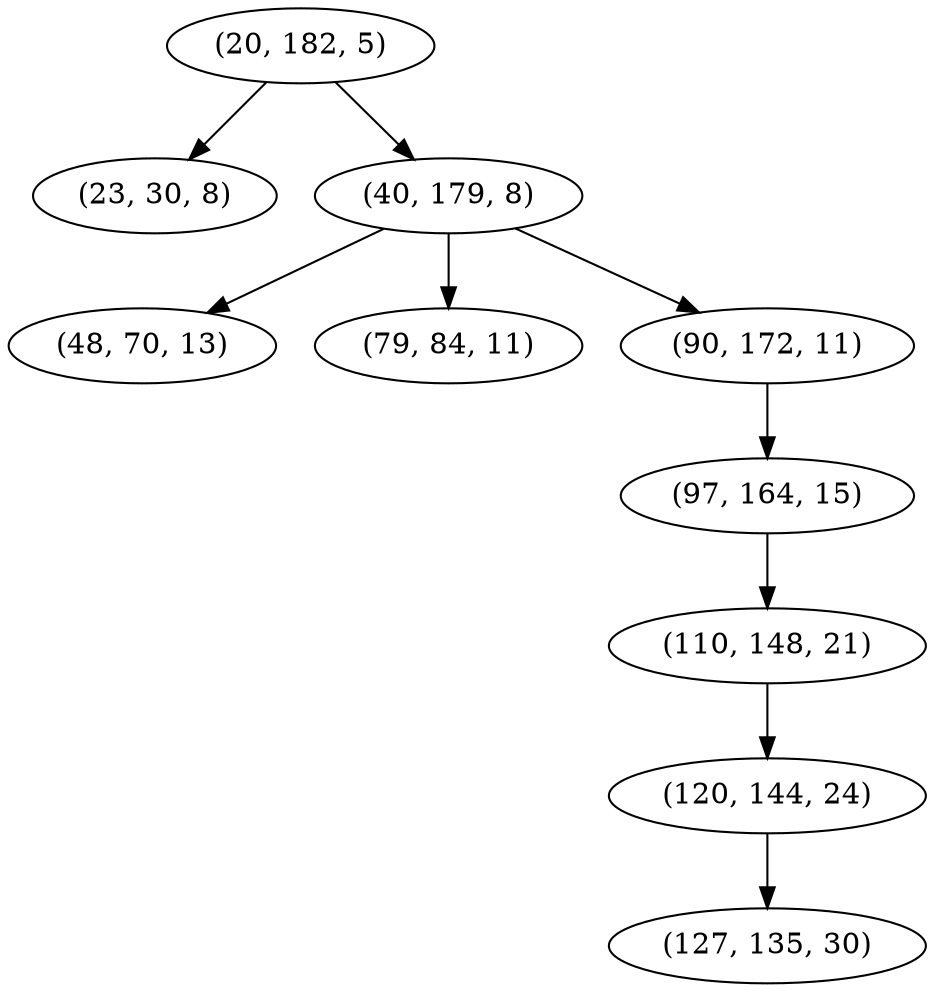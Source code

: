 digraph tree {
    "(20, 182, 5)";
    "(23, 30, 8)";
    "(40, 179, 8)";
    "(48, 70, 13)";
    "(79, 84, 11)";
    "(90, 172, 11)";
    "(97, 164, 15)";
    "(110, 148, 21)";
    "(120, 144, 24)";
    "(127, 135, 30)";
    "(20, 182, 5)" -> "(23, 30, 8)";
    "(20, 182, 5)" -> "(40, 179, 8)";
    "(40, 179, 8)" -> "(48, 70, 13)";
    "(40, 179, 8)" -> "(79, 84, 11)";
    "(40, 179, 8)" -> "(90, 172, 11)";
    "(90, 172, 11)" -> "(97, 164, 15)";
    "(97, 164, 15)" -> "(110, 148, 21)";
    "(110, 148, 21)" -> "(120, 144, 24)";
    "(120, 144, 24)" -> "(127, 135, 30)";
}
